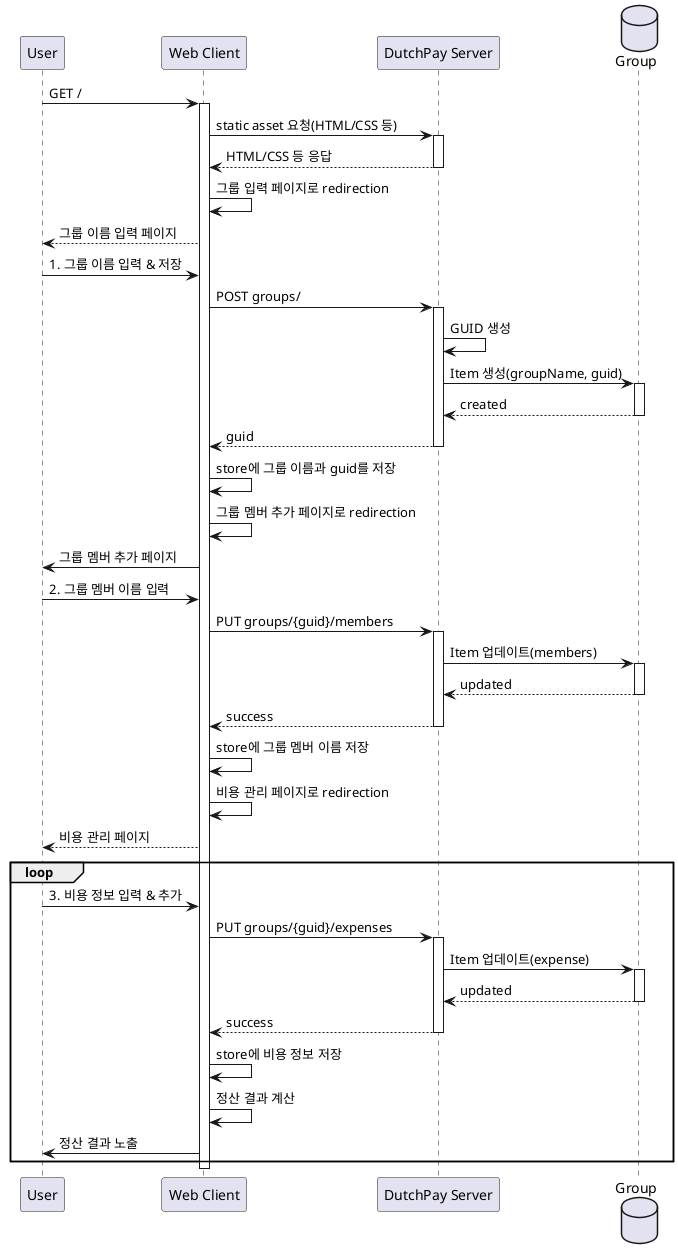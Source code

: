 @startuml
participant User
participant "Web Client" as C
participant "DutchPay Server" as S
database "Group" as DB

User -> C: GET /
activate C
C -> S: static asset 요청(HTML/CSS 등)
activate S
S --> C: HTML/CSS 등 응답
deactivate S

C -> C: 그룹 입력 페이지로 redirection
C --> User:그룹 이름 입력 페이지

User -> C: 1. 그룹 이름 입력 & 저장
C -> S: POST groups/
activate S
S -> S : GUID 생성
S -> DB: Item 생성(groupName, guid)
activate DB
DB --> S : created
deactivate DB
S --> C: guid
deactivate S
C -> C: store에 그룹 이름과 guid를 저장
C -> C: 그룹 멤버 추가 페이지로 redirection

C -> User: 그룹 멤버 추가 페이지
User -> C: 2. 그룹 멤버 이름 입력
C -> S: PUT groups/{guid}/members
activate S
S -> DB: Item 업데이트(members)
activate DB
DB --> S: updated
deactivate DB
S --> C: success
deactivate S
C -> C: store에 그룹 멤버 이름 저장
C -> C: 비용 관리 페이지로 redirection
C --> User: 비용 관리 페이지

loop
  User -> C: 3. 비용 정보 입력 & 추가
  C -> S: PUT groups/{guid}/expenses
  activate S
  S -> DB: Item 업데이트(expense)
  activate DB
  DB --> S: updated
  deactivate DB
  S --> C: success
  deactivate S
  C -> C: store에 비용 정보 저장
  C -> C: 정산 결과 계산
  C -> User: 정산 결과 노출
end

deactivate C

@enduml